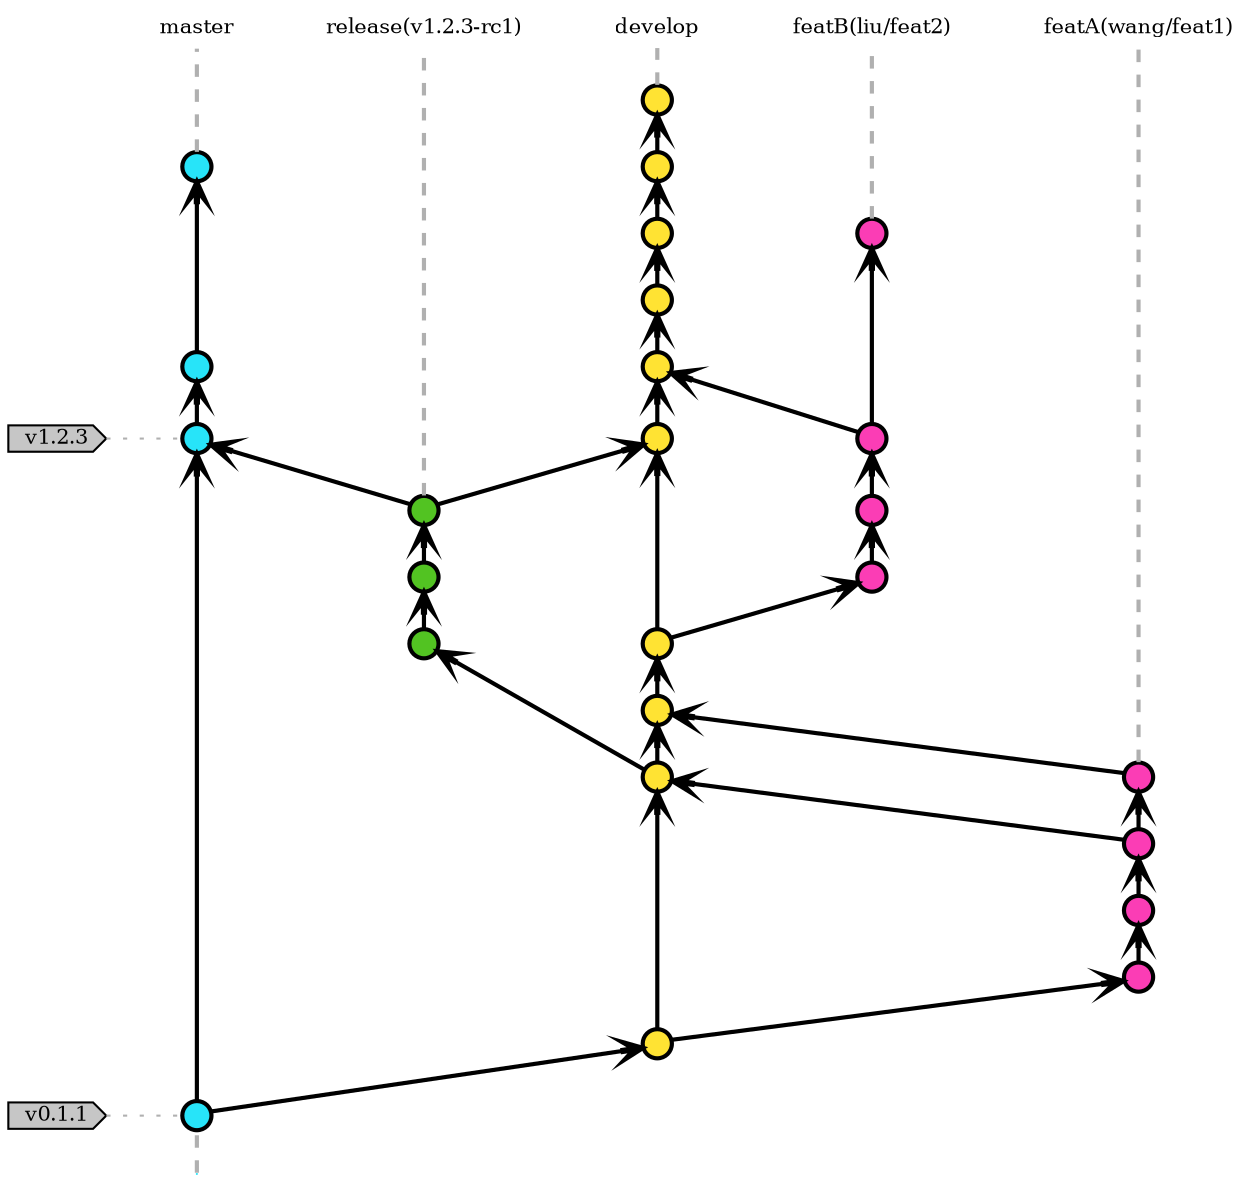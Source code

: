 strict digraph git {
    rankdir="BT"; nodesep=0.5; ranksep=0.25; splines=line; forcelabels=false;

    // general
    node [style=filled, color="black", fontcolor="black", font="Consolas", fontsize="10pt" ];
    edge [arrowhead=vee, color="black", penwidth=2];

    // branch
    node [fixedsize=false, penwidth=0, fillcolor=none, shape=none, width=0, height=0, margin="0.05"];
    subgraph {
        rank=sink;
        master [label="master", group="master"];
    }
    subgraph {
        rank=sink;
        rc1 [label="release(v1.2.3-rc1)", group="release"];
    }
    // subgraph {
    //     rank=sink;
    //     rc2 [label="v1.0.3-rc", group="releaseB"];
    // }

    subgraph {
        rank=sink;
        develop [label="develop", group="develop"];
    }

    subgraph {
        rank=sink;
        featA [label="featA(wang/feat1)", group="featA"];
    }
    subgraph {
        rank=sink;
        featB [label="featB(liu/feat2)", group="featB"];
    }

    node [shape=cds, fixedsize=false, fillcolor="#C6C6C6", penwidth=1, margin="0.11,0.055"]
    tag1 [label="v0.1.1"]
    tag2 [label="v1.2.3"]

    // graph

    node [width=0.2, height=0.2, fixedsize=true, label="", margin="0.11,0.055", shape=circle, penwidth=2, fillcolor="#FF0000"]

    // branches
    subgraph {
        node  [group="master", fillcolor="#27E4F9"];
        mst1; mst2; mst3; mst4;
        subgraph {
            rank=source;
            init [label="", width=0, height=0, penwidth=0];
        }
        init -> mst1 [color="#b0b0b0", style=dashed, arrowhead=none ];
        mst1 -> mst2 -> mst3 -> mst4;
        mst4 -> master [color="#b0b0b0", style=dashed, arrowhead=none ];
    }

    subgraph {
        node  [group="release", fillcolor="#52C322"];
        rca1; rca2; rca3;
        rca1 -> rca2 -> rca3;
        rca3 -> rc1 [color="#b0b0b0", style=dashed, arrowhead=none];
    }

    // subgraph {
    //     node  [group="releaseB", fillcolor="#52C322"];
    //     rcb1; rcb2;
    //     rcb1 -> rcb2;
    //     rcb2 -> rc2 [color="#b0b0b0", style=dashed, arrowhead=none];
    // }

    subgraph {
        node  [group="develop", fillcolor="#FFE333"];
        dev1; dev2; dev3; dev4; dev5; dev6; dev7; dev8; dev9; dev10;
        dev1 -> dev2 -> dev3 -> dev4 -> dev5 -> dev6 -> dev7 -> dev8 -> dev9 -> dev10;
        dev10 -> develop [color="#b0b0b0", style=dashed, arrowhead=none ];
    }

    subgraph {
        node  [group="featA", fillcolor="#FB3DB5"];
        fa1; fa2; fa3; fa4;
        fa1 -> fa2 -> fa3 -> fa4;
        fa4 -> featA [color="#b0b0b0", style=dashed, arrowhead=none];

    }

    subgraph {
        node  [group="featB", fillcolor="#FB3DB5"];
        fb1; fb2; fb3; fb4;
        fb1 -> fb2 -> fb3 -> fb4;
        fb4 -> featB [color="#b0b0b0", style=dashed, arrowhead=none];
    }



    // merge
    mst1 -> dev1;

    dev2 -> rca1;
    rca3 -> mst2;
    rca3 -> dev5;

    // dev7 -> rcb1;
    // rcb2 -> dev8;
    // rcb2 -> mst3;

    dev1 -> fa1;
    dev4 -> fb1;
    fa3 -> dev2;
    fa4 -> dev3;
    fb3 -> dev6;



    // tags connections
    edge [color="#b0b0b0", style=dotted, len=0.3, arrowhead=none, penwidth=1];
    subgraph  {
        rank="same";
        tag1 -> mst1;
    }
    subgraph  {
        rank="same";
        tag2 -> mst2;
    }

}
